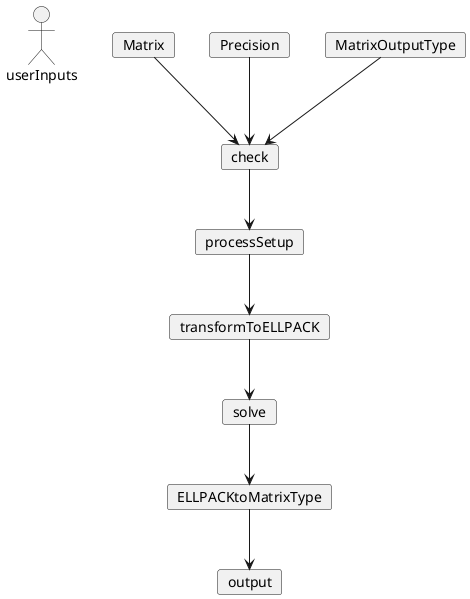 @startuml

' ------------------------ Structural Design Pattern ------------------------ '
:userInputs:

' ------------------------------- User Inputs ------------------------------- '
card Matrix
card Precision
card MatrixOutputType

' ------------------------------- Input Check ------------------------------- '
card check
Matrix --> check
Precision --> check
MatrixOutputType --> check

' ------------------------------ Process Setup ------------------------------ '
card processSetup
check --> processSetup

' ---------------------------- Change to ELLPACK ---------------------------- '
card transformToELLPACK
processSetup --> transformToELLPACK

' ------------------------------- Solve Matrix ------------------------------ '
card solve
transformToELLPACK --> solve

' ----------------------------- Change to Output ---------------------------- '
card ELLPACKtoMatrixType
solve --> ELLPACKtoMatrixType

' ---------------------------------- Output --------------------------------- '
card output
ELLPACKtoMatrixType --> output

@enduml
